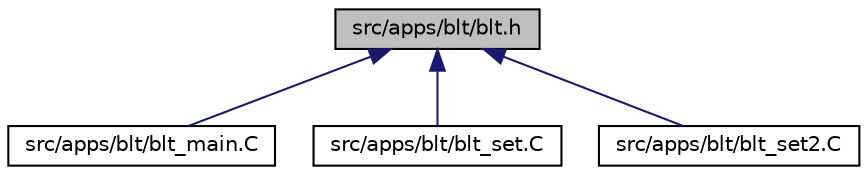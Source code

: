 digraph "src/apps/blt/blt.h"
{
  edge [fontname="Helvetica",fontsize="10",labelfontname="Helvetica",labelfontsize="10"];
  node [fontname="Helvetica",fontsize="10",shape=record];
  Node7 [label="src/apps/blt/blt.h",height=0.2,width=0.4,color="black", fillcolor="grey75", style="filled", fontcolor="black"];
  Node7 -> Node8 [dir="back",color="midnightblue",fontsize="10",style="solid",fontname="Helvetica"];
  Node8 [label="src/apps/blt/blt_main.C",height=0.2,width=0.4,color="black", fillcolor="white", style="filled",URL="$d1/d5e/blt__main_8_c.html"];
  Node7 -> Node9 [dir="back",color="midnightblue",fontsize="10",style="solid",fontname="Helvetica"];
  Node9 [label="src/apps/blt/blt_set.C",height=0.2,width=0.4,color="black", fillcolor="white", style="filled",URL="$d9/d10/blt__set_8_c.html"];
  Node7 -> Node10 [dir="back",color="midnightblue",fontsize="10",style="solid",fontname="Helvetica"];
  Node10 [label="src/apps/blt/blt_set2.C",height=0.2,width=0.4,color="black", fillcolor="white", style="filled",URL="$d1/d45/blt__set2_8_c.html"];
}

